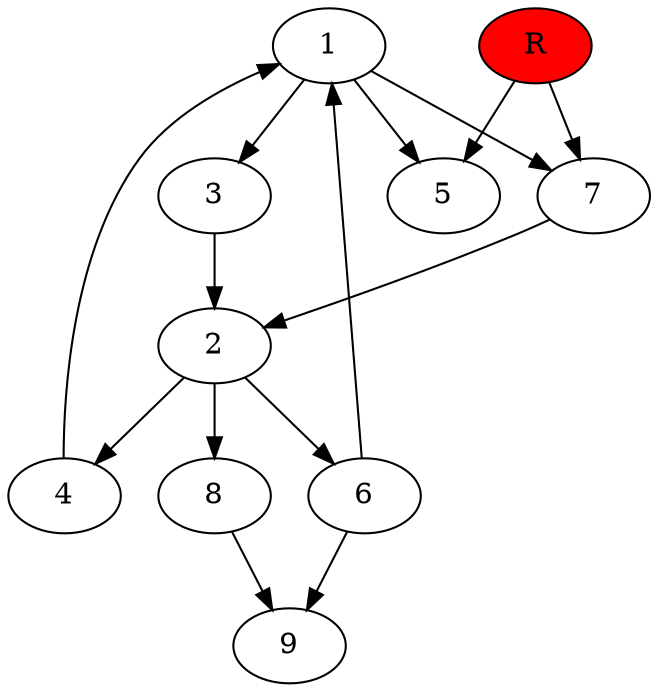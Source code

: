 digraph prb18134 {
	1
	2
	3
	4
	5
	6
	7
	8
	R [fillcolor="#ff0000" style=filled]
	1 -> 3
	1 -> 5
	1 -> 7
	2 -> 4
	2 -> 6
	2 -> 8
	3 -> 2
	4 -> 1
	6 -> 1
	6 -> 9
	7 -> 2
	8 -> 9
	R -> 5
	R -> 7
}
